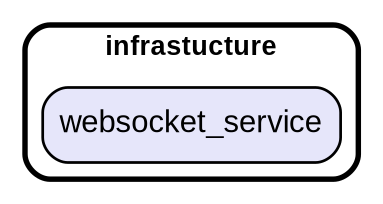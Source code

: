 digraph "" {
  graph [style=rounded fontname="Arial Black" fontsize=13 penwidth=2.6];
  node [shape=rect style="filled,rounded" fontname=Arial fontsize=15 fillcolor=Lavender penwidth=1.3];
  edge [penwidth=1.3];
  "/websocket_service.dart" [label="websocket_service"];
  subgraph "cluster~" {
    label="infrastucture";
    "/websocket_service.dart";
  }
}
